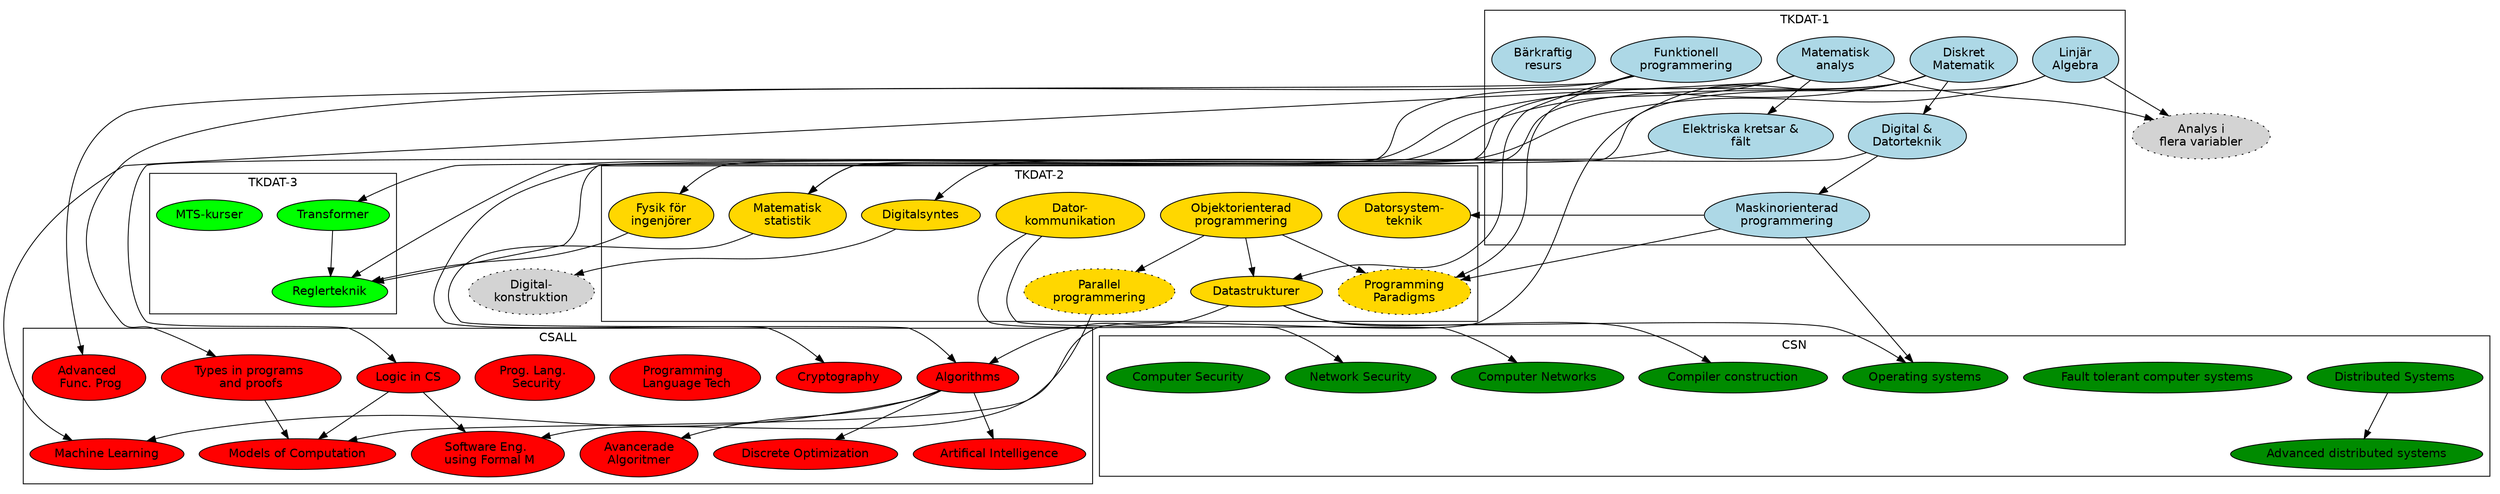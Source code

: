 digraph G
{
	//nodesep=1
	splines=true
	overlap=prism
	node [fontname="DejaVuSans"]
	fontname="DejaVuSans"

	node [style="solid,filled"]



	subgraph cluster_TKDAT1 {
                label = "TKDAT-1"
		rank = same
		node [fillcolor="lightblue"]
		haskell [label = "Funktionell\nprogrammering"]
		diskmat [label = "Diskret\nMatematik"]
		linalg [label = "Linjär\nAlgebra"]
		digodat [label = "Digital &\nDatorteknik"]
		analys [label = "Matematisk\nanalys"]
		mop [label = "Maskinorienterad\nprogrammering"]
		el [label = "Elektriska kretsar &\nfält"]
		barsaft [label = "Bärkraftig\nresurs"]
	}

	diskmat -> digodat
	digodat -> mop
	analys -> el

	subgraph cluster_TKDAT2 {
                label = "TKDAT-2"
		rank = same
		node [fillcolor="gold1"]
		matstat [label = "Matematisk\nstatistik"]
		oop [label = "Objektorienterad\nprogrammering"]
		fysik [label = "Fysik för\ningenjörer"]
		dstrukt [label = "Datastrukturer"]
		syntes [label = "Digitalsyntes"]
		subgraph {
			node [style="dotted, filled"]
			pp [label = "Programming\nParadigms"]
			concurrent [label = "Parallel\nprogrammering"]
		}
		dst [ label = "Datorsystem-\nteknik"]
		datakom [label = "Dator-\nkommunikation"]
	}
	haskell -> pp
	haskell -> dstrukt
	oop -> dstrukt
	oop -> concurrent
	oop -> pp
	mop -> pp
	digodat -> syntes
	mop -> dst
	analys -> fysik
	linalg -> matstat
	diskmat -> matstat

	subgraph cluster_TKDAT3 {
                label = "TKDAT-3"
		rank = same
		node [fillcolor = "green1"]
		tss [label = "Transformer"]
		regler [label = "Reglerteknik"]
		mts [label = "MTS-kurser"]
	}
	tss -> regler
	analys -> tss
	fysik -> regler
	el -> regler
	linalg -> regler

	subgraph cluster_CSALL {
                label = "CSALL"
		rank = same
		node [style ="filled", fillcolor="red"]
		advAlg [label = "Avancerade\nAlgoritmer"]
		advFunc [label = "Advanced \n Func. Prog"]
		logik [label = "Logic in CS"]
		prolang [label = "Programming \n Language Tech"]
		ml [label = "Machine Learning"]
		softEng [label ="Software Eng. \n using Formal M"]
		discopt [label = "Discrete Optimization"]
		ai [label ="Artifical Intelligence"]
		models [label ="Models of Computation"]
		langsecurity [label ="Prog. Lang. \n Security"]
		types [label = "Types in programs \n and proofs "]
		algoritmer [label ="Algorithms"]
		crypto [label = "Cryptography"]
	}
	diskmat -> models
	logik -> models
	diskmat -> crypto
	haskell -> types
	types -> models
	algoritmer -> discopt
	concurrent -> softEng
	logik -> softEng
	diskmat -> logik
	algoritmer -> advAlg
	algoritmer -> ml
	analys -> ml
	haskell -> advFunc
	algoritmer -> ai

	//CSN

	subgraph  cluster_CSN {
		label="CSN"
		rank = same
		node [style="filled",fillcolor="green4"]
		distSys [label="Distributed Systems"]
		advDistSys [label="Advanced distributed systems"]
		ftcs [label="Fault tolerant computer systems"]
		computerNetworks [label="Computer Networks"]
		oS [label="Operating systems"]
		compilerConstruction [label="Compiler construction"]
		networkSecurity [label="Network Security"]
		computerSecurity [label="Computer Security"]
	}

	distSys -> advDistSys
	dstrukt -> oS
	mop -> oS
	datakom -> networkSecurity
	datakom -> computerNetworks
	dstrukt -> compilerConstruction



   //Valbara
	subgraph {
		node [style="dotted, filled"]
		flervar [label = "Analys i\nflera variabler"]
		digkonstr [label = "Digital-\nkonstruktion"]
	}
	syntes -> digkonstr
	linalg -> flervar
	analys -> flervar
	dstrukt -> algoritmer
	matstat -> algoritmer


}
